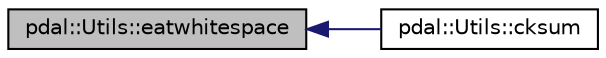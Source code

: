 digraph "pdal::Utils::eatwhitespace"
{
  edge [fontname="Helvetica",fontsize="10",labelfontname="Helvetica",labelfontsize="10"];
  node [fontname="Helvetica",fontsize="10",shape=record];
  rankdir="LR";
  Node1 [label="pdal::Utils::eatwhitespace",height=0.2,width=0.4,color="black", fillcolor="grey75", style="filled", fontcolor="black"];
  Node1 -> Node2 [dir="back",color="midnightblue",fontsize="10",style="solid",fontname="Helvetica"];
  Node2 [label="pdal::Utils::cksum",height=0.2,width=0.4,color="black", fillcolor="white", style="filled",URL="$namespacepdal_1_1Utils.html#a8467ec3b1fb828bd4631fa26416a8d5a"];
}
